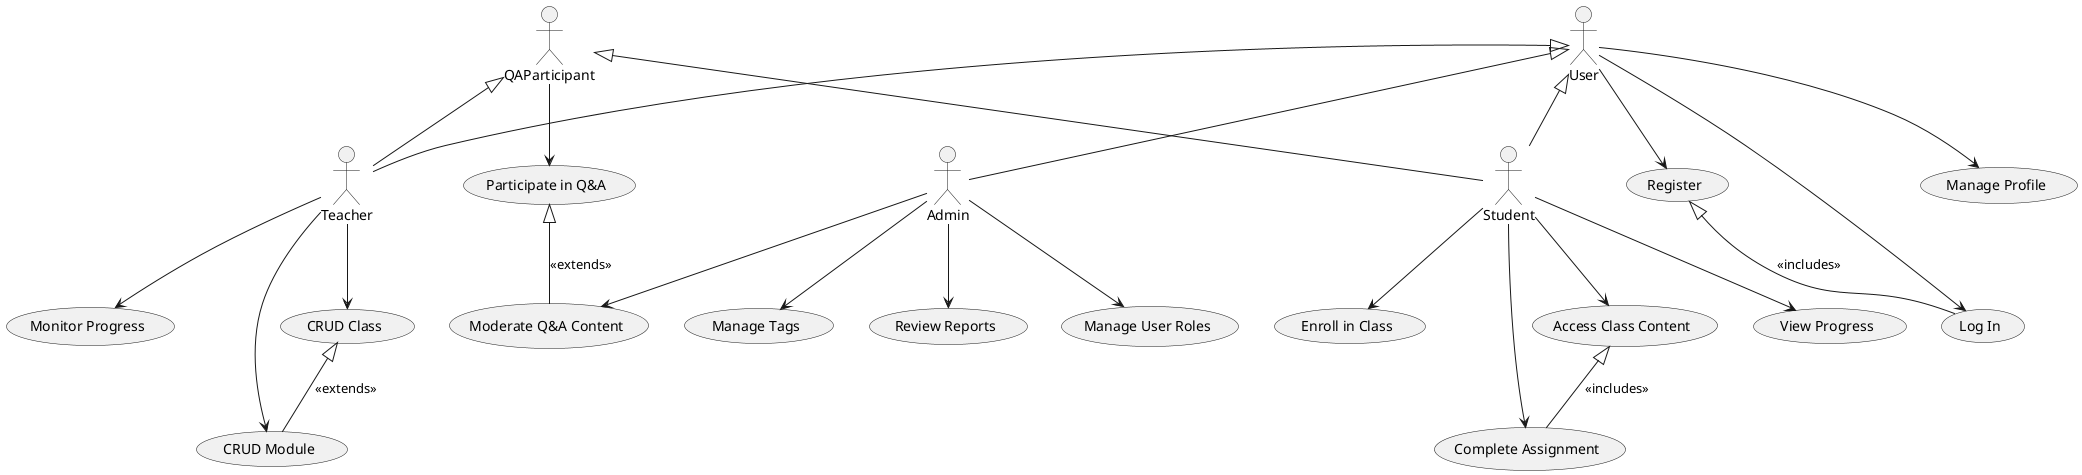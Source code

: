 @startuml use-case-diagram
actor User
actor Teacher
actor Student
actor QAParticipant
actor Admin

User <|-- Teacher
User <|-- Student
User <|-- Admin

QAParticipant <|-- Teacher
QAParticipant <|-- Student

usecase "Register" as UC1
usecase "Log In" as UC2
usecase "Manage Profile" as UC3

usecase "CRUD Class" as UC4
usecase "CRUD Module" as UC5
usecase "Monitor Progress" as UC6

usecase "Enroll in Class" as UC7
usecase "Access Class Content" as UC8
usecase "Complete Assignment" as UC9
usecase "View Progress" as UC10

usecase "Participate in Q&A" as UC11
usecase "Moderate Q&A Content" as UC12
usecase "Manage Tags" as UC13
usecase "Review Reports" as UC14
usecase "Manage User Roles" as UC15

User --> UC1
User --> UC2
User --> UC3

Teacher --> UC4
Teacher --> UC5
Teacher --> UC6

Student --> UC7
Student --> UC8
Student --> UC9
Student --> UC10

QAParticipant --> UC11
Admin --> UC12
Admin --> UC13
Admin --> UC14
Admin --> UC15

UC1 <|-- UC2 : <<includes>>
UC8 <|-- UC9 : <<includes>>
UC4 <|-- UC5 : <<extends>>
UC11 <|-- UC12 : <<extends>>

@enduml
